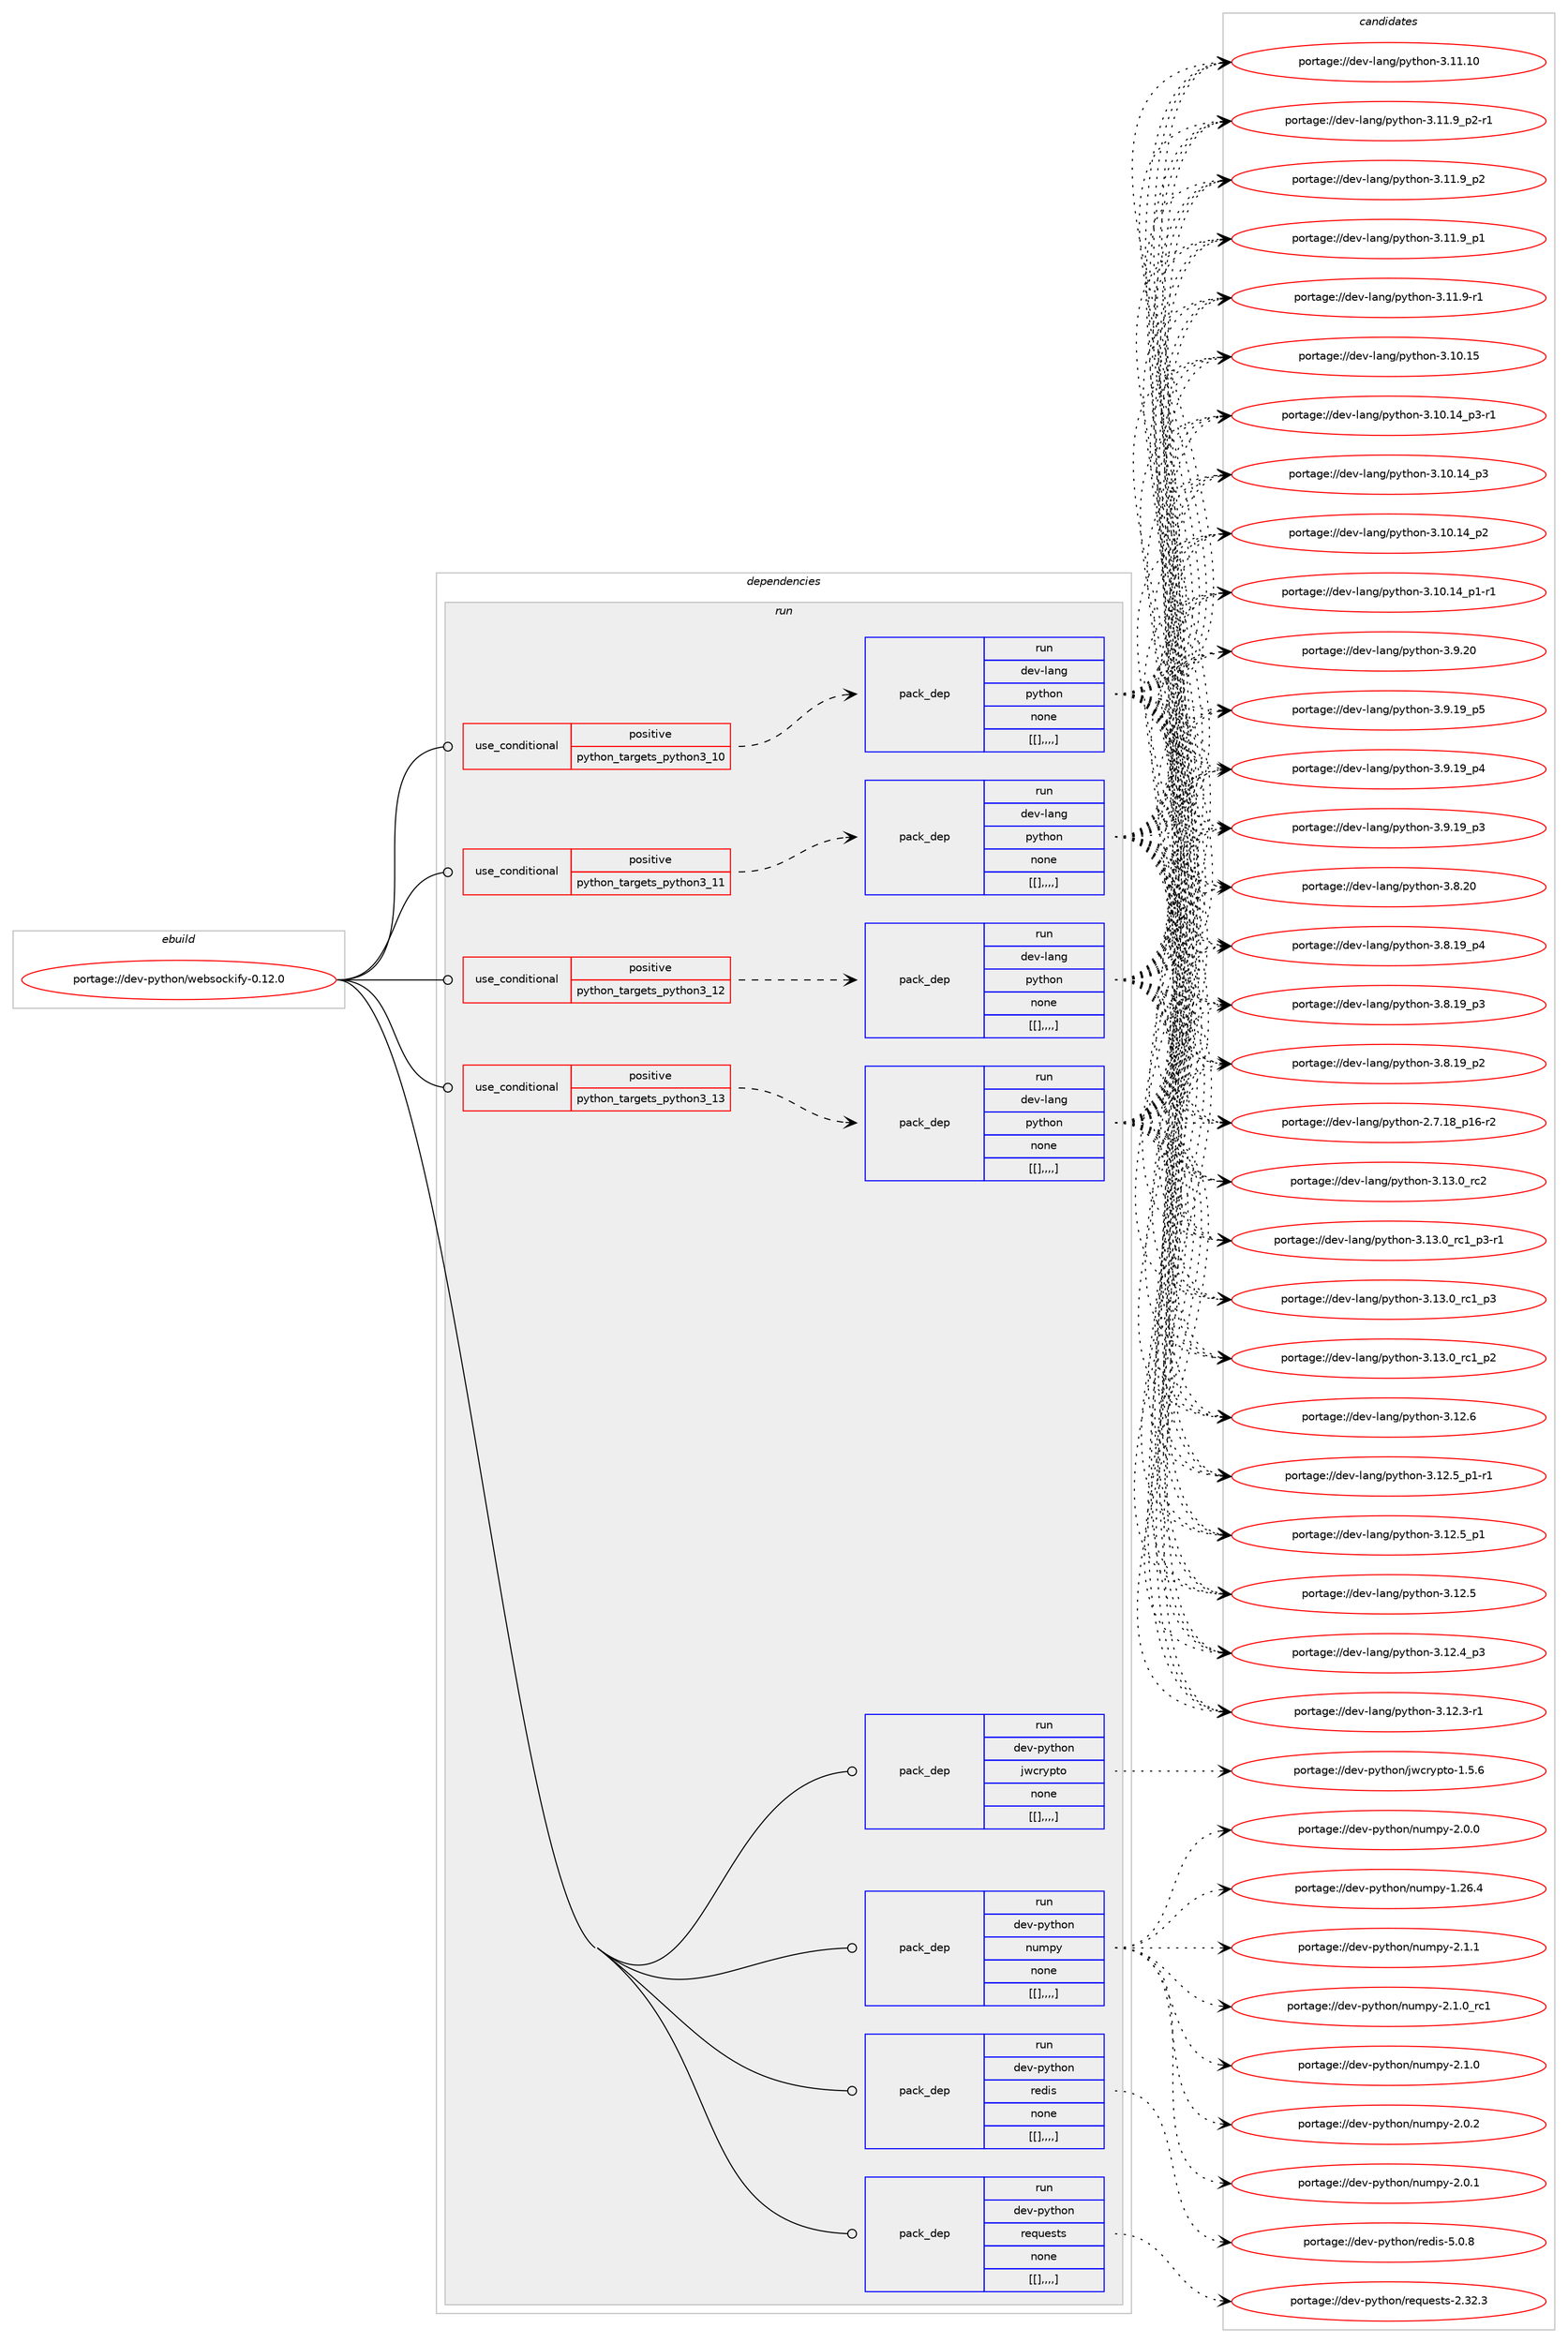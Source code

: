 digraph prolog {

# *************
# Graph options
# *************

newrank=true;
concentrate=true;
compound=true;
graph [rankdir=LR,fontname=Helvetica,fontsize=10,ranksep=1.5];#, ranksep=2.5, nodesep=0.2];
edge  [arrowhead=vee];
node  [fontname=Helvetica,fontsize=10];

# **********
# The ebuild
# **********

subgraph cluster_leftcol {
color=gray;
label=<<i>ebuild</i>>;
id [label="portage://dev-python/websockify-0.12.0", color=red, width=4, href="../dev-python/websockify-0.12.0.svg"];
}

# ****************
# The dependencies
# ****************

subgraph cluster_midcol {
color=gray;
label=<<i>dependencies</i>>;
subgraph cluster_compile {
fillcolor="#eeeeee";
style=filled;
label=<<i>compile</i>>;
}
subgraph cluster_compileandrun {
fillcolor="#eeeeee";
style=filled;
label=<<i>compile and run</i>>;
}
subgraph cluster_run {
fillcolor="#eeeeee";
style=filled;
label=<<i>run</i>>;
subgraph cond42255 {
dependency169687 [label=<<TABLE BORDER="0" CELLBORDER="1" CELLSPACING="0" CELLPADDING="4"><TR><TD ROWSPAN="3" CELLPADDING="10">use_conditional</TD></TR><TR><TD>positive</TD></TR><TR><TD>python_targets_python3_10</TD></TR></TABLE>>, shape=none, color=red];
subgraph pack126166 {
dependency169688 [label=<<TABLE BORDER="0" CELLBORDER="1" CELLSPACING="0" CELLPADDING="4" WIDTH="220"><TR><TD ROWSPAN="6" CELLPADDING="30">pack_dep</TD></TR><TR><TD WIDTH="110">run</TD></TR><TR><TD>dev-lang</TD></TR><TR><TD>python</TD></TR><TR><TD>none</TD></TR><TR><TD>[[],,,,]</TD></TR></TABLE>>, shape=none, color=blue];
}
dependency169687:e -> dependency169688:w [weight=20,style="dashed",arrowhead="vee"];
}
id:e -> dependency169687:w [weight=20,style="solid",arrowhead="odot"];
subgraph cond42256 {
dependency169689 [label=<<TABLE BORDER="0" CELLBORDER="1" CELLSPACING="0" CELLPADDING="4"><TR><TD ROWSPAN="3" CELLPADDING="10">use_conditional</TD></TR><TR><TD>positive</TD></TR><TR><TD>python_targets_python3_11</TD></TR></TABLE>>, shape=none, color=red];
subgraph pack126167 {
dependency169690 [label=<<TABLE BORDER="0" CELLBORDER="1" CELLSPACING="0" CELLPADDING="4" WIDTH="220"><TR><TD ROWSPAN="6" CELLPADDING="30">pack_dep</TD></TR><TR><TD WIDTH="110">run</TD></TR><TR><TD>dev-lang</TD></TR><TR><TD>python</TD></TR><TR><TD>none</TD></TR><TR><TD>[[],,,,]</TD></TR></TABLE>>, shape=none, color=blue];
}
dependency169689:e -> dependency169690:w [weight=20,style="dashed",arrowhead="vee"];
}
id:e -> dependency169689:w [weight=20,style="solid",arrowhead="odot"];
subgraph cond42257 {
dependency169691 [label=<<TABLE BORDER="0" CELLBORDER="1" CELLSPACING="0" CELLPADDING="4"><TR><TD ROWSPAN="3" CELLPADDING="10">use_conditional</TD></TR><TR><TD>positive</TD></TR><TR><TD>python_targets_python3_12</TD></TR></TABLE>>, shape=none, color=red];
subgraph pack126168 {
dependency169692 [label=<<TABLE BORDER="0" CELLBORDER="1" CELLSPACING="0" CELLPADDING="4" WIDTH="220"><TR><TD ROWSPAN="6" CELLPADDING="30">pack_dep</TD></TR><TR><TD WIDTH="110">run</TD></TR><TR><TD>dev-lang</TD></TR><TR><TD>python</TD></TR><TR><TD>none</TD></TR><TR><TD>[[],,,,]</TD></TR></TABLE>>, shape=none, color=blue];
}
dependency169691:e -> dependency169692:w [weight=20,style="dashed",arrowhead="vee"];
}
id:e -> dependency169691:w [weight=20,style="solid",arrowhead="odot"];
subgraph cond42258 {
dependency169693 [label=<<TABLE BORDER="0" CELLBORDER="1" CELLSPACING="0" CELLPADDING="4"><TR><TD ROWSPAN="3" CELLPADDING="10">use_conditional</TD></TR><TR><TD>positive</TD></TR><TR><TD>python_targets_python3_13</TD></TR></TABLE>>, shape=none, color=red];
subgraph pack126169 {
dependency169694 [label=<<TABLE BORDER="0" CELLBORDER="1" CELLSPACING="0" CELLPADDING="4" WIDTH="220"><TR><TD ROWSPAN="6" CELLPADDING="30">pack_dep</TD></TR><TR><TD WIDTH="110">run</TD></TR><TR><TD>dev-lang</TD></TR><TR><TD>python</TD></TR><TR><TD>none</TD></TR><TR><TD>[[],,,,]</TD></TR></TABLE>>, shape=none, color=blue];
}
dependency169693:e -> dependency169694:w [weight=20,style="dashed",arrowhead="vee"];
}
id:e -> dependency169693:w [weight=20,style="solid",arrowhead="odot"];
subgraph pack126170 {
dependency169695 [label=<<TABLE BORDER="0" CELLBORDER="1" CELLSPACING="0" CELLPADDING="4" WIDTH="220"><TR><TD ROWSPAN="6" CELLPADDING="30">pack_dep</TD></TR><TR><TD WIDTH="110">run</TD></TR><TR><TD>dev-python</TD></TR><TR><TD>jwcrypto</TD></TR><TR><TD>none</TD></TR><TR><TD>[[],,,,]</TD></TR></TABLE>>, shape=none, color=blue];
}
id:e -> dependency169695:w [weight=20,style="solid",arrowhead="odot"];
subgraph pack126171 {
dependency169696 [label=<<TABLE BORDER="0" CELLBORDER="1" CELLSPACING="0" CELLPADDING="4" WIDTH="220"><TR><TD ROWSPAN="6" CELLPADDING="30">pack_dep</TD></TR><TR><TD WIDTH="110">run</TD></TR><TR><TD>dev-python</TD></TR><TR><TD>numpy</TD></TR><TR><TD>none</TD></TR><TR><TD>[[],,,,]</TD></TR></TABLE>>, shape=none, color=blue];
}
id:e -> dependency169696:w [weight=20,style="solid",arrowhead="odot"];
subgraph pack126172 {
dependency169697 [label=<<TABLE BORDER="0" CELLBORDER="1" CELLSPACING="0" CELLPADDING="4" WIDTH="220"><TR><TD ROWSPAN="6" CELLPADDING="30">pack_dep</TD></TR><TR><TD WIDTH="110">run</TD></TR><TR><TD>dev-python</TD></TR><TR><TD>redis</TD></TR><TR><TD>none</TD></TR><TR><TD>[[],,,,]</TD></TR></TABLE>>, shape=none, color=blue];
}
id:e -> dependency169697:w [weight=20,style="solid",arrowhead="odot"];
subgraph pack126173 {
dependency169698 [label=<<TABLE BORDER="0" CELLBORDER="1" CELLSPACING="0" CELLPADDING="4" WIDTH="220"><TR><TD ROWSPAN="6" CELLPADDING="30">pack_dep</TD></TR><TR><TD WIDTH="110">run</TD></TR><TR><TD>dev-python</TD></TR><TR><TD>requests</TD></TR><TR><TD>none</TD></TR><TR><TD>[[],,,,]</TD></TR></TABLE>>, shape=none, color=blue];
}
id:e -> dependency169698:w [weight=20,style="solid",arrowhead="odot"];
}
}

# **************
# The candidates
# **************

subgraph cluster_choices {
rank=same;
color=gray;
label=<<i>candidates</i>>;

subgraph choice126166 {
color=black;
nodesep=1;
choice10010111845108971101034711212111610411111045514649514648951149950 [label="portage://dev-lang/python-3.13.0_rc2", color=red, width=4,href="../dev-lang/python-3.13.0_rc2.svg"];
choice1001011184510897110103471121211161041111104551464951464895114994995112514511449 [label="portage://dev-lang/python-3.13.0_rc1_p3-r1", color=red, width=4,href="../dev-lang/python-3.13.0_rc1_p3-r1.svg"];
choice100101118451089711010347112121116104111110455146495146489511499499511251 [label="portage://dev-lang/python-3.13.0_rc1_p3", color=red, width=4,href="../dev-lang/python-3.13.0_rc1_p3.svg"];
choice100101118451089711010347112121116104111110455146495146489511499499511250 [label="portage://dev-lang/python-3.13.0_rc1_p2", color=red, width=4,href="../dev-lang/python-3.13.0_rc1_p2.svg"];
choice10010111845108971101034711212111610411111045514649504654 [label="portage://dev-lang/python-3.12.6", color=red, width=4,href="../dev-lang/python-3.12.6.svg"];
choice1001011184510897110103471121211161041111104551464950465395112494511449 [label="portage://dev-lang/python-3.12.5_p1-r1", color=red, width=4,href="../dev-lang/python-3.12.5_p1-r1.svg"];
choice100101118451089711010347112121116104111110455146495046539511249 [label="portage://dev-lang/python-3.12.5_p1", color=red, width=4,href="../dev-lang/python-3.12.5_p1.svg"];
choice10010111845108971101034711212111610411111045514649504653 [label="portage://dev-lang/python-3.12.5", color=red, width=4,href="../dev-lang/python-3.12.5.svg"];
choice100101118451089711010347112121116104111110455146495046529511251 [label="portage://dev-lang/python-3.12.4_p3", color=red, width=4,href="../dev-lang/python-3.12.4_p3.svg"];
choice100101118451089711010347112121116104111110455146495046514511449 [label="portage://dev-lang/python-3.12.3-r1", color=red, width=4,href="../dev-lang/python-3.12.3-r1.svg"];
choice1001011184510897110103471121211161041111104551464949464948 [label="portage://dev-lang/python-3.11.10", color=red, width=4,href="../dev-lang/python-3.11.10.svg"];
choice1001011184510897110103471121211161041111104551464949465795112504511449 [label="portage://dev-lang/python-3.11.9_p2-r1", color=red, width=4,href="../dev-lang/python-3.11.9_p2-r1.svg"];
choice100101118451089711010347112121116104111110455146494946579511250 [label="portage://dev-lang/python-3.11.9_p2", color=red, width=4,href="../dev-lang/python-3.11.9_p2.svg"];
choice100101118451089711010347112121116104111110455146494946579511249 [label="portage://dev-lang/python-3.11.9_p1", color=red, width=4,href="../dev-lang/python-3.11.9_p1.svg"];
choice100101118451089711010347112121116104111110455146494946574511449 [label="portage://dev-lang/python-3.11.9-r1", color=red, width=4,href="../dev-lang/python-3.11.9-r1.svg"];
choice1001011184510897110103471121211161041111104551464948464953 [label="portage://dev-lang/python-3.10.15", color=red, width=4,href="../dev-lang/python-3.10.15.svg"];
choice100101118451089711010347112121116104111110455146494846495295112514511449 [label="portage://dev-lang/python-3.10.14_p3-r1", color=red, width=4,href="../dev-lang/python-3.10.14_p3-r1.svg"];
choice10010111845108971101034711212111610411111045514649484649529511251 [label="portage://dev-lang/python-3.10.14_p3", color=red, width=4,href="../dev-lang/python-3.10.14_p3.svg"];
choice10010111845108971101034711212111610411111045514649484649529511250 [label="portage://dev-lang/python-3.10.14_p2", color=red, width=4,href="../dev-lang/python-3.10.14_p2.svg"];
choice100101118451089711010347112121116104111110455146494846495295112494511449 [label="portage://dev-lang/python-3.10.14_p1-r1", color=red, width=4,href="../dev-lang/python-3.10.14_p1-r1.svg"];
choice10010111845108971101034711212111610411111045514657465048 [label="portage://dev-lang/python-3.9.20", color=red, width=4,href="../dev-lang/python-3.9.20.svg"];
choice100101118451089711010347112121116104111110455146574649579511253 [label="portage://dev-lang/python-3.9.19_p5", color=red, width=4,href="../dev-lang/python-3.9.19_p5.svg"];
choice100101118451089711010347112121116104111110455146574649579511252 [label="portage://dev-lang/python-3.9.19_p4", color=red, width=4,href="../dev-lang/python-3.9.19_p4.svg"];
choice100101118451089711010347112121116104111110455146574649579511251 [label="portage://dev-lang/python-3.9.19_p3", color=red, width=4,href="../dev-lang/python-3.9.19_p3.svg"];
choice10010111845108971101034711212111610411111045514656465048 [label="portage://dev-lang/python-3.8.20", color=red, width=4,href="../dev-lang/python-3.8.20.svg"];
choice100101118451089711010347112121116104111110455146564649579511252 [label="portage://dev-lang/python-3.8.19_p4", color=red, width=4,href="../dev-lang/python-3.8.19_p4.svg"];
choice100101118451089711010347112121116104111110455146564649579511251 [label="portage://dev-lang/python-3.8.19_p3", color=red, width=4,href="../dev-lang/python-3.8.19_p3.svg"];
choice100101118451089711010347112121116104111110455146564649579511250 [label="portage://dev-lang/python-3.8.19_p2", color=red, width=4,href="../dev-lang/python-3.8.19_p2.svg"];
choice100101118451089711010347112121116104111110455046554649569511249544511450 [label="portage://dev-lang/python-2.7.18_p16-r2", color=red, width=4,href="../dev-lang/python-2.7.18_p16-r2.svg"];
dependency169688:e -> choice10010111845108971101034711212111610411111045514649514648951149950:w [style=dotted,weight="100"];
dependency169688:e -> choice1001011184510897110103471121211161041111104551464951464895114994995112514511449:w [style=dotted,weight="100"];
dependency169688:e -> choice100101118451089711010347112121116104111110455146495146489511499499511251:w [style=dotted,weight="100"];
dependency169688:e -> choice100101118451089711010347112121116104111110455146495146489511499499511250:w [style=dotted,weight="100"];
dependency169688:e -> choice10010111845108971101034711212111610411111045514649504654:w [style=dotted,weight="100"];
dependency169688:e -> choice1001011184510897110103471121211161041111104551464950465395112494511449:w [style=dotted,weight="100"];
dependency169688:e -> choice100101118451089711010347112121116104111110455146495046539511249:w [style=dotted,weight="100"];
dependency169688:e -> choice10010111845108971101034711212111610411111045514649504653:w [style=dotted,weight="100"];
dependency169688:e -> choice100101118451089711010347112121116104111110455146495046529511251:w [style=dotted,weight="100"];
dependency169688:e -> choice100101118451089711010347112121116104111110455146495046514511449:w [style=dotted,weight="100"];
dependency169688:e -> choice1001011184510897110103471121211161041111104551464949464948:w [style=dotted,weight="100"];
dependency169688:e -> choice1001011184510897110103471121211161041111104551464949465795112504511449:w [style=dotted,weight="100"];
dependency169688:e -> choice100101118451089711010347112121116104111110455146494946579511250:w [style=dotted,weight="100"];
dependency169688:e -> choice100101118451089711010347112121116104111110455146494946579511249:w [style=dotted,weight="100"];
dependency169688:e -> choice100101118451089711010347112121116104111110455146494946574511449:w [style=dotted,weight="100"];
dependency169688:e -> choice1001011184510897110103471121211161041111104551464948464953:w [style=dotted,weight="100"];
dependency169688:e -> choice100101118451089711010347112121116104111110455146494846495295112514511449:w [style=dotted,weight="100"];
dependency169688:e -> choice10010111845108971101034711212111610411111045514649484649529511251:w [style=dotted,weight="100"];
dependency169688:e -> choice10010111845108971101034711212111610411111045514649484649529511250:w [style=dotted,weight="100"];
dependency169688:e -> choice100101118451089711010347112121116104111110455146494846495295112494511449:w [style=dotted,weight="100"];
dependency169688:e -> choice10010111845108971101034711212111610411111045514657465048:w [style=dotted,weight="100"];
dependency169688:e -> choice100101118451089711010347112121116104111110455146574649579511253:w [style=dotted,weight="100"];
dependency169688:e -> choice100101118451089711010347112121116104111110455146574649579511252:w [style=dotted,weight="100"];
dependency169688:e -> choice100101118451089711010347112121116104111110455146574649579511251:w [style=dotted,weight="100"];
dependency169688:e -> choice10010111845108971101034711212111610411111045514656465048:w [style=dotted,weight="100"];
dependency169688:e -> choice100101118451089711010347112121116104111110455146564649579511252:w [style=dotted,weight="100"];
dependency169688:e -> choice100101118451089711010347112121116104111110455146564649579511251:w [style=dotted,weight="100"];
dependency169688:e -> choice100101118451089711010347112121116104111110455146564649579511250:w [style=dotted,weight="100"];
dependency169688:e -> choice100101118451089711010347112121116104111110455046554649569511249544511450:w [style=dotted,weight="100"];
}
subgraph choice126167 {
color=black;
nodesep=1;
choice10010111845108971101034711212111610411111045514649514648951149950 [label="portage://dev-lang/python-3.13.0_rc2", color=red, width=4,href="../dev-lang/python-3.13.0_rc2.svg"];
choice1001011184510897110103471121211161041111104551464951464895114994995112514511449 [label="portage://dev-lang/python-3.13.0_rc1_p3-r1", color=red, width=4,href="../dev-lang/python-3.13.0_rc1_p3-r1.svg"];
choice100101118451089711010347112121116104111110455146495146489511499499511251 [label="portage://dev-lang/python-3.13.0_rc1_p3", color=red, width=4,href="../dev-lang/python-3.13.0_rc1_p3.svg"];
choice100101118451089711010347112121116104111110455146495146489511499499511250 [label="portage://dev-lang/python-3.13.0_rc1_p2", color=red, width=4,href="../dev-lang/python-3.13.0_rc1_p2.svg"];
choice10010111845108971101034711212111610411111045514649504654 [label="portage://dev-lang/python-3.12.6", color=red, width=4,href="../dev-lang/python-3.12.6.svg"];
choice1001011184510897110103471121211161041111104551464950465395112494511449 [label="portage://dev-lang/python-3.12.5_p1-r1", color=red, width=4,href="../dev-lang/python-3.12.5_p1-r1.svg"];
choice100101118451089711010347112121116104111110455146495046539511249 [label="portage://dev-lang/python-3.12.5_p1", color=red, width=4,href="../dev-lang/python-3.12.5_p1.svg"];
choice10010111845108971101034711212111610411111045514649504653 [label="portage://dev-lang/python-3.12.5", color=red, width=4,href="../dev-lang/python-3.12.5.svg"];
choice100101118451089711010347112121116104111110455146495046529511251 [label="portage://dev-lang/python-3.12.4_p3", color=red, width=4,href="../dev-lang/python-3.12.4_p3.svg"];
choice100101118451089711010347112121116104111110455146495046514511449 [label="portage://dev-lang/python-3.12.3-r1", color=red, width=4,href="../dev-lang/python-3.12.3-r1.svg"];
choice1001011184510897110103471121211161041111104551464949464948 [label="portage://dev-lang/python-3.11.10", color=red, width=4,href="../dev-lang/python-3.11.10.svg"];
choice1001011184510897110103471121211161041111104551464949465795112504511449 [label="portage://dev-lang/python-3.11.9_p2-r1", color=red, width=4,href="../dev-lang/python-3.11.9_p2-r1.svg"];
choice100101118451089711010347112121116104111110455146494946579511250 [label="portage://dev-lang/python-3.11.9_p2", color=red, width=4,href="../dev-lang/python-3.11.9_p2.svg"];
choice100101118451089711010347112121116104111110455146494946579511249 [label="portage://dev-lang/python-3.11.9_p1", color=red, width=4,href="../dev-lang/python-3.11.9_p1.svg"];
choice100101118451089711010347112121116104111110455146494946574511449 [label="portage://dev-lang/python-3.11.9-r1", color=red, width=4,href="../dev-lang/python-3.11.9-r1.svg"];
choice1001011184510897110103471121211161041111104551464948464953 [label="portage://dev-lang/python-3.10.15", color=red, width=4,href="../dev-lang/python-3.10.15.svg"];
choice100101118451089711010347112121116104111110455146494846495295112514511449 [label="portage://dev-lang/python-3.10.14_p3-r1", color=red, width=4,href="../dev-lang/python-3.10.14_p3-r1.svg"];
choice10010111845108971101034711212111610411111045514649484649529511251 [label="portage://dev-lang/python-3.10.14_p3", color=red, width=4,href="../dev-lang/python-3.10.14_p3.svg"];
choice10010111845108971101034711212111610411111045514649484649529511250 [label="portage://dev-lang/python-3.10.14_p2", color=red, width=4,href="../dev-lang/python-3.10.14_p2.svg"];
choice100101118451089711010347112121116104111110455146494846495295112494511449 [label="portage://dev-lang/python-3.10.14_p1-r1", color=red, width=4,href="../dev-lang/python-3.10.14_p1-r1.svg"];
choice10010111845108971101034711212111610411111045514657465048 [label="portage://dev-lang/python-3.9.20", color=red, width=4,href="../dev-lang/python-3.9.20.svg"];
choice100101118451089711010347112121116104111110455146574649579511253 [label="portage://dev-lang/python-3.9.19_p5", color=red, width=4,href="../dev-lang/python-3.9.19_p5.svg"];
choice100101118451089711010347112121116104111110455146574649579511252 [label="portage://dev-lang/python-3.9.19_p4", color=red, width=4,href="../dev-lang/python-3.9.19_p4.svg"];
choice100101118451089711010347112121116104111110455146574649579511251 [label="portage://dev-lang/python-3.9.19_p3", color=red, width=4,href="../dev-lang/python-3.9.19_p3.svg"];
choice10010111845108971101034711212111610411111045514656465048 [label="portage://dev-lang/python-3.8.20", color=red, width=4,href="../dev-lang/python-3.8.20.svg"];
choice100101118451089711010347112121116104111110455146564649579511252 [label="portage://dev-lang/python-3.8.19_p4", color=red, width=4,href="../dev-lang/python-3.8.19_p4.svg"];
choice100101118451089711010347112121116104111110455146564649579511251 [label="portage://dev-lang/python-3.8.19_p3", color=red, width=4,href="../dev-lang/python-3.8.19_p3.svg"];
choice100101118451089711010347112121116104111110455146564649579511250 [label="portage://dev-lang/python-3.8.19_p2", color=red, width=4,href="../dev-lang/python-3.8.19_p2.svg"];
choice100101118451089711010347112121116104111110455046554649569511249544511450 [label="portage://dev-lang/python-2.7.18_p16-r2", color=red, width=4,href="../dev-lang/python-2.7.18_p16-r2.svg"];
dependency169690:e -> choice10010111845108971101034711212111610411111045514649514648951149950:w [style=dotted,weight="100"];
dependency169690:e -> choice1001011184510897110103471121211161041111104551464951464895114994995112514511449:w [style=dotted,weight="100"];
dependency169690:e -> choice100101118451089711010347112121116104111110455146495146489511499499511251:w [style=dotted,weight="100"];
dependency169690:e -> choice100101118451089711010347112121116104111110455146495146489511499499511250:w [style=dotted,weight="100"];
dependency169690:e -> choice10010111845108971101034711212111610411111045514649504654:w [style=dotted,weight="100"];
dependency169690:e -> choice1001011184510897110103471121211161041111104551464950465395112494511449:w [style=dotted,weight="100"];
dependency169690:e -> choice100101118451089711010347112121116104111110455146495046539511249:w [style=dotted,weight="100"];
dependency169690:e -> choice10010111845108971101034711212111610411111045514649504653:w [style=dotted,weight="100"];
dependency169690:e -> choice100101118451089711010347112121116104111110455146495046529511251:w [style=dotted,weight="100"];
dependency169690:e -> choice100101118451089711010347112121116104111110455146495046514511449:w [style=dotted,weight="100"];
dependency169690:e -> choice1001011184510897110103471121211161041111104551464949464948:w [style=dotted,weight="100"];
dependency169690:e -> choice1001011184510897110103471121211161041111104551464949465795112504511449:w [style=dotted,weight="100"];
dependency169690:e -> choice100101118451089711010347112121116104111110455146494946579511250:w [style=dotted,weight="100"];
dependency169690:e -> choice100101118451089711010347112121116104111110455146494946579511249:w [style=dotted,weight="100"];
dependency169690:e -> choice100101118451089711010347112121116104111110455146494946574511449:w [style=dotted,weight="100"];
dependency169690:e -> choice1001011184510897110103471121211161041111104551464948464953:w [style=dotted,weight="100"];
dependency169690:e -> choice100101118451089711010347112121116104111110455146494846495295112514511449:w [style=dotted,weight="100"];
dependency169690:e -> choice10010111845108971101034711212111610411111045514649484649529511251:w [style=dotted,weight="100"];
dependency169690:e -> choice10010111845108971101034711212111610411111045514649484649529511250:w [style=dotted,weight="100"];
dependency169690:e -> choice100101118451089711010347112121116104111110455146494846495295112494511449:w [style=dotted,weight="100"];
dependency169690:e -> choice10010111845108971101034711212111610411111045514657465048:w [style=dotted,weight="100"];
dependency169690:e -> choice100101118451089711010347112121116104111110455146574649579511253:w [style=dotted,weight="100"];
dependency169690:e -> choice100101118451089711010347112121116104111110455146574649579511252:w [style=dotted,weight="100"];
dependency169690:e -> choice100101118451089711010347112121116104111110455146574649579511251:w [style=dotted,weight="100"];
dependency169690:e -> choice10010111845108971101034711212111610411111045514656465048:w [style=dotted,weight="100"];
dependency169690:e -> choice100101118451089711010347112121116104111110455146564649579511252:w [style=dotted,weight="100"];
dependency169690:e -> choice100101118451089711010347112121116104111110455146564649579511251:w [style=dotted,weight="100"];
dependency169690:e -> choice100101118451089711010347112121116104111110455146564649579511250:w [style=dotted,weight="100"];
dependency169690:e -> choice100101118451089711010347112121116104111110455046554649569511249544511450:w [style=dotted,weight="100"];
}
subgraph choice126168 {
color=black;
nodesep=1;
choice10010111845108971101034711212111610411111045514649514648951149950 [label="portage://dev-lang/python-3.13.0_rc2", color=red, width=4,href="../dev-lang/python-3.13.0_rc2.svg"];
choice1001011184510897110103471121211161041111104551464951464895114994995112514511449 [label="portage://dev-lang/python-3.13.0_rc1_p3-r1", color=red, width=4,href="../dev-lang/python-3.13.0_rc1_p3-r1.svg"];
choice100101118451089711010347112121116104111110455146495146489511499499511251 [label="portage://dev-lang/python-3.13.0_rc1_p3", color=red, width=4,href="../dev-lang/python-3.13.0_rc1_p3.svg"];
choice100101118451089711010347112121116104111110455146495146489511499499511250 [label="portage://dev-lang/python-3.13.0_rc1_p2", color=red, width=4,href="../dev-lang/python-3.13.0_rc1_p2.svg"];
choice10010111845108971101034711212111610411111045514649504654 [label="portage://dev-lang/python-3.12.6", color=red, width=4,href="../dev-lang/python-3.12.6.svg"];
choice1001011184510897110103471121211161041111104551464950465395112494511449 [label="portage://dev-lang/python-3.12.5_p1-r1", color=red, width=4,href="../dev-lang/python-3.12.5_p1-r1.svg"];
choice100101118451089711010347112121116104111110455146495046539511249 [label="portage://dev-lang/python-3.12.5_p1", color=red, width=4,href="../dev-lang/python-3.12.5_p1.svg"];
choice10010111845108971101034711212111610411111045514649504653 [label="portage://dev-lang/python-3.12.5", color=red, width=4,href="../dev-lang/python-3.12.5.svg"];
choice100101118451089711010347112121116104111110455146495046529511251 [label="portage://dev-lang/python-3.12.4_p3", color=red, width=4,href="../dev-lang/python-3.12.4_p3.svg"];
choice100101118451089711010347112121116104111110455146495046514511449 [label="portage://dev-lang/python-3.12.3-r1", color=red, width=4,href="../dev-lang/python-3.12.3-r1.svg"];
choice1001011184510897110103471121211161041111104551464949464948 [label="portage://dev-lang/python-3.11.10", color=red, width=4,href="../dev-lang/python-3.11.10.svg"];
choice1001011184510897110103471121211161041111104551464949465795112504511449 [label="portage://dev-lang/python-3.11.9_p2-r1", color=red, width=4,href="../dev-lang/python-3.11.9_p2-r1.svg"];
choice100101118451089711010347112121116104111110455146494946579511250 [label="portage://dev-lang/python-3.11.9_p2", color=red, width=4,href="../dev-lang/python-3.11.9_p2.svg"];
choice100101118451089711010347112121116104111110455146494946579511249 [label="portage://dev-lang/python-3.11.9_p1", color=red, width=4,href="../dev-lang/python-3.11.9_p1.svg"];
choice100101118451089711010347112121116104111110455146494946574511449 [label="portage://dev-lang/python-3.11.9-r1", color=red, width=4,href="../dev-lang/python-3.11.9-r1.svg"];
choice1001011184510897110103471121211161041111104551464948464953 [label="portage://dev-lang/python-3.10.15", color=red, width=4,href="../dev-lang/python-3.10.15.svg"];
choice100101118451089711010347112121116104111110455146494846495295112514511449 [label="portage://dev-lang/python-3.10.14_p3-r1", color=red, width=4,href="../dev-lang/python-3.10.14_p3-r1.svg"];
choice10010111845108971101034711212111610411111045514649484649529511251 [label="portage://dev-lang/python-3.10.14_p3", color=red, width=4,href="../dev-lang/python-3.10.14_p3.svg"];
choice10010111845108971101034711212111610411111045514649484649529511250 [label="portage://dev-lang/python-3.10.14_p2", color=red, width=4,href="../dev-lang/python-3.10.14_p2.svg"];
choice100101118451089711010347112121116104111110455146494846495295112494511449 [label="portage://dev-lang/python-3.10.14_p1-r1", color=red, width=4,href="../dev-lang/python-3.10.14_p1-r1.svg"];
choice10010111845108971101034711212111610411111045514657465048 [label="portage://dev-lang/python-3.9.20", color=red, width=4,href="../dev-lang/python-3.9.20.svg"];
choice100101118451089711010347112121116104111110455146574649579511253 [label="portage://dev-lang/python-3.9.19_p5", color=red, width=4,href="../dev-lang/python-3.9.19_p5.svg"];
choice100101118451089711010347112121116104111110455146574649579511252 [label="portage://dev-lang/python-3.9.19_p4", color=red, width=4,href="../dev-lang/python-3.9.19_p4.svg"];
choice100101118451089711010347112121116104111110455146574649579511251 [label="portage://dev-lang/python-3.9.19_p3", color=red, width=4,href="../dev-lang/python-3.9.19_p3.svg"];
choice10010111845108971101034711212111610411111045514656465048 [label="portage://dev-lang/python-3.8.20", color=red, width=4,href="../dev-lang/python-3.8.20.svg"];
choice100101118451089711010347112121116104111110455146564649579511252 [label="portage://dev-lang/python-3.8.19_p4", color=red, width=4,href="../dev-lang/python-3.8.19_p4.svg"];
choice100101118451089711010347112121116104111110455146564649579511251 [label="portage://dev-lang/python-3.8.19_p3", color=red, width=4,href="../dev-lang/python-3.8.19_p3.svg"];
choice100101118451089711010347112121116104111110455146564649579511250 [label="portage://dev-lang/python-3.8.19_p2", color=red, width=4,href="../dev-lang/python-3.8.19_p2.svg"];
choice100101118451089711010347112121116104111110455046554649569511249544511450 [label="portage://dev-lang/python-2.7.18_p16-r2", color=red, width=4,href="../dev-lang/python-2.7.18_p16-r2.svg"];
dependency169692:e -> choice10010111845108971101034711212111610411111045514649514648951149950:w [style=dotted,weight="100"];
dependency169692:e -> choice1001011184510897110103471121211161041111104551464951464895114994995112514511449:w [style=dotted,weight="100"];
dependency169692:e -> choice100101118451089711010347112121116104111110455146495146489511499499511251:w [style=dotted,weight="100"];
dependency169692:e -> choice100101118451089711010347112121116104111110455146495146489511499499511250:w [style=dotted,weight="100"];
dependency169692:e -> choice10010111845108971101034711212111610411111045514649504654:w [style=dotted,weight="100"];
dependency169692:e -> choice1001011184510897110103471121211161041111104551464950465395112494511449:w [style=dotted,weight="100"];
dependency169692:e -> choice100101118451089711010347112121116104111110455146495046539511249:w [style=dotted,weight="100"];
dependency169692:e -> choice10010111845108971101034711212111610411111045514649504653:w [style=dotted,weight="100"];
dependency169692:e -> choice100101118451089711010347112121116104111110455146495046529511251:w [style=dotted,weight="100"];
dependency169692:e -> choice100101118451089711010347112121116104111110455146495046514511449:w [style=dotted,weight="100"];
dependency169692:e -> choice1001011184510897110103471121211161041111104551464949464948:w [style=dotted,weight="100"];
dependency169692:e -> choice1001011184510897110103471121211161041111104551464949465795112504511449:w [style=dotted,weight="100"];
dependency169692:e -> choice100101118451089711010347112121116104111110455146494946579511250:w [style=dotted,weight="100"];
dependency169692:e -> choice100101118451089711010347112121116104111110455146494946579511249:w [style=dotted,weight="100"];
dependency169692:e -> choice100101118451089711010347112121116104111110455146494946574511449:w [style=dotted,weight="100"];
dependency169692:e -> choice1001011184510897110103471121211161041111104551464948464953:w [style=dotted,weight="100"];
dependency169692:e -> choice100101118451089711010347112121116104111110455146494846495295112514511449:w [style=dotted,weight="100"];
dependency169692:e -> choice10010111845108971101034711212111610411111045514649484649529511251:w [style=dotted,weight="100"];
dependency169692:e -> choice10010111845108971101034711212111610411111045514649484649529511250:w [style=dotted,weight="100"];
dependency169692:e -> choice100101118451089711010347112121116104111110455146494846495295112494511449:w [style=dotted,weight="100"];
dependency169692:e -> choice10010111845108971101034711212111610411111045514657465048:w [style=dotted,weight="100"];
dependency169692:e -> choice100101118451089711010347112121116104111110455146574649579511253:w [style=dotted,weight="100"];
dependency169692:e -> choice100101118451089711010347112121116104111110455146574649579511252:w [style=dotted,weight="100"];
dependency169692:e -> choice100101118451089711010347112121116104111110455146574649579511251:w [style=dotted,weight="100"];
dependency169692:e -> choice10010111845108971101034711212111610411111045514656465048:w [style=dotted,weight="100"];
dependency169692:e -> choice100101118451089711010347112121116104111110455146564649579511252:w [style=dotted,weight="100"];
dependency169692:e -> choice100101118451089711010347112121116104111110455146564649579511251:w [style=dotted,weight="100"];
dependency169692:e -> choice100101118451089711010347112121116104111110455146564649579511250:w [style=dotted,weight="100"];
dependency169692:e -> choice100101118451089711010347112121116104111110455046554649569511249544511450:w [style=dotted,weight="100"];
}
subgraph choice126169 {
color=black;
nodesep=1;
choice10010111845108971101034711212111610411111045514649514648951149950 [label="portage://dev-lang/python-3.13.0_rc2", color=red, width=4,href="../dev-lang/python-3.13.0_rc2.svg"];
choice1001011184510897110103471121211161041111104551464951464895114994995112514511449 [label="portage://dev-lang/python-3.13.0_rc1_p3-r1", color=red, width=4,href="../dev-lang/python-3.13.0_rc1_p3-r1.svg"];
choice100101118451089711010347112121116104111110455146495146489511499499511251 [label="portage://dev-lang/python-3.13.0_rc1_p3", color=red, width=4,href="../dev-lang/python-3.13.0_rc1_p3.svg"];
choice100101118451089711010347112121116104111110455146495146489511499499511250 [label="portage://dev-lang/python-3.13.0_rc1_p2", color=red, width=4,href="../dev-lang/python-3.13.0_rc1_p2.svg"];
choice10010111845108971101034711212111610411111045514649504654 [label="portage://dev-lang/python-3.12.6", color=red, width=4,href="../dev-lang/python-3.12.6.svg"];
choice1001011184510897110103471121211161041111104551464950465395112494511449 [label="portage://dev-lang/python-3.12.5_p1-r1", color=red, width=4,href="../dev-lang/python-3.12.5_p1-r1.svg"];
choice100101118451089711010347112121116104111110455146495046539511249 [label="portage://dev-lang/python-3.12.5_p1", color=red, width=4,href="../dev-lang/python-3.12.5_p1.svg"];
choice10010111845108971101034711212111610411111045514649504653 [label="portage://dev-lang/python-3.12.5", color=red, width=4,href="../dev-lang/python-3.12.5.svg"];
choice100101118451089711010347112121116104111110455146495046529511251 [label="portage://dev-lang/python-3.12.4_p3", color=red, width=4,href="../dev-lang/python-3.12.4_p3.svg"];
choice100101118451089711010347112121116104111110455146495046514511449 [label="portage://dev-lang/python-3.12.3-r1", color=red, width=4,href="../dev-lang/python-3.12.3-r1.svg"];
choice1001011184510897110103471121211161041111104551464949464948 [label="portage://dev-lang/python-3.11.10", color=red, width=4,href="../dev-lang/python-3.11.10.svg"];
choice1001011184510897110103471121211161041111104551464949465795112504511449 [label="portage://dev-lang/python-3.11.9_p2-r1", color=red, width=4,href="../dev-lang/python-3.11.9_p2-r1.svg"];
choice100101118451089711010347112121116104111110455146494946579511250 [label="portage://dev-lang/python-3.11.9_p2", color=red, width=4,href="../dev-lang/python-3.11.9_p2.svg"];
choice100101118451089711010347112121116104111110455146494946579511249 [label="portage://dev-lang/python-3.11.9_p1", color=red, width=4,href="../dev-lang/python-3.11.9_p1.svg"];
choice100101118451089711010347112121116104111110455146494946574511449 [label="portage://dev-lang/python-3.11.9-r1", color=red, width=4,href="../dev-lang/python-3.11.9-r1.svg"];
choice1001011184510897110103471121211161041111104551464948464953 [label="portage://dev-lang/python-3.10.15", color=red, width=4,href="../dev-lang/python-3.10.15.svg"];
choice100101118451089711010347112121116104111110455146494846495295112514511449 [label="portage://dev-lang/python-3.10.14_p3-r1", color=red, width=4,href="../dev-lang/python-3.10.14_p3-r1.svg"];
choice10010111845108971101034711212111610411111045514649484649529511251 [label="portage://dev-lang/python-3.10.14_p3", color=red, width=4,href="../dev-lang/python-3.10.14_p3.svg"];
choice10010111845108971101034711212111610411111045514649484649529511250 [label="portage://dev-lang/python-3.10.14_p2", color=red, width=4,href="../dev-lang/python-3.10.14_p2.svg"];
choice100101118451089711010347112121116104111110455146494846495295112494511449 [label="portage://dev-lang/python-3.10.14_p1-r1", color=red, width=4,href="../dev-lang/python-3.10.14_p1-r1.svg"];
choice10010111845108971101034711212111610411111045514657465048 [label="portage://dev-lang/python-3.9.20", color=red, width=4,href="../dev-lang/python-3.9.20.svg"];
choice100101118451089711010347112121116104111110455146574649579511253 [label="portage://dev-lang/python-3.9.19_p5", color=red, width=4,href="../dev-lang/python-3.9.19_p5.svg"];
choice100101118451089711010347112121116104111110455146574649579511252 [label="portage://dev-lang/python-3.9.19_p4", color=red, width=4,href="../dev-lang/python-3.9.19_p4.svg"];
choice100101118451089711010347112121116104111110455146574649579511251 [label="portage://dev-lang/python-3.9.19_p3", color=red, width=4,href="../dev-lang/python-3.9.19_p3.svg"];
choice10010111845108971101034711212111610411111045514656465048 [label="portage://dev-lang/python-3.8.20", color=red, width=4,href="../dev-lang/python-3.8.20.svg"];
choice100101118451089711010347112121116104111110455146564649579511252 [label="portage://dev-lang/python-3.8.19_p4", color=red, width=4,href="../dev-lang/python-3.8.19_p4.svg"];
choice100101118451089711010347112121116104111110455146564649579511251 [label="portage://dev-lang/python-3.8.19_p3", color=red, width=4,href="../dev-lang/python-3.8.19_p3.svg"];
choice100101118451089711010347112121116104111110455146564649579511250 [label="portage://dev-lang/python-3.8.19_p2", color=red, width=4,href="../dev-lang/python-3.8.19_p2.svg"];
choice100101118451089711010347112121116104111110455046554649569511249544511450 [label="portage://dev-lang/python-2.7.18_p16-r2", color=red, width=4,href="../dev-lang/python-2.7.18_p16-r2.svg"];
dependency169694:e -> choice10010111845108971101034711212111610411111045514649514648951149950:w [style=dotted,weight="100"];
dependency169694:e -> choice1001011184510897110103471121211161041111104551464951464895114994995112514511449:w [style=dotted,weight="100"];
dependency169694:e -> choice100101118451089711010347112121116104111110455146495146489511499499511251:w [style=dotted,weight="100"];
dependency169694:e -> choice100101118451089711010347112121116104111110455146495146489511499499511250:w [style=dotted,weight="100"];
dependency169694:e -> choice10010111845108971101034711212111610411111045514649504654:w [style=dotted,weight="100"];
dependency169694:e -> choice1001011184510897110103471121211161041111104551464950465395112494511449:w [style=dotted,weight="100"];
dependency169694:e -> choice100101118451089711010347112121116104111110455146495046539511249:w [style=dotted,weight="100"];
dependency169694:e -> choice10010111845108971101034711212111610411111045514649504653:w [style=dotted,weight="100"];
dependency169694:e -> choice100101118451089711010347112121116104111110455146495046529511251:w [style=dotted,weight="100"];
dependency169694:e -> choice100101118451089711010347112121116104111110455146495046514511449:w [style=dotted,weight="100"];
dependency169694:e -> choice1001011184510897110103471121211161041111104551464949464948:w [style=dotted,weight="100"];
dependency169694:e -> choice1001011184510897110103471121211161041111104551464949465795112504511449:w [style=dotted,weight="100"];
dependency169694:e -> choice100101118451089711010347112121116104111110455146494946579511250:w [style=dotted,weight="100"];
dependency169694:e -> choice100101118451089711010347112121116104111110455146494946579511249:w [style=dotted,weight="100"];
dependency169694:e -> choice100101118451089711010347112121116104111110455146494946574511449:w [style=dotted,weight="100"];
dependency169694:e -> choice1001011184510897110103471121211161041111104551464948464953:w [style=dotted,weight="100"];
dependency169694:e -> choice100101118451089711010347112121116104111110455146494846495295112514511449:w [style=dotted,weight="100"];
dependency169694:e -> choice10010111845108971101034711212111610411111045514649484649529511251:w [style=dotted,weight="100"];
dependency169694:e -> choice10010111845108971101034711212111610411111045514649484649529511250:w [style=dotted,weight="100"];
dependency169694:e -> choice100101118451089711010347112121116104111110455146494846495295112494511449:w [style=dotted,weight="100"];
dependency169694:e -> choice10010111845108971101034711212111610411111045514657465048:w [style=dotted,weight="100"];
dependency169694:e -> choice100101118451089711010347112121116104111110455146574649579511253:w [style=dotted,weight="100"];
dependency169694:e -> choice100101118451089711010347112121116104111110455146574649579511252:w [style=dotted,weight="100"];
dependency169694:e -> choice100101118451089711010347112121116104111110455146574649579511251:w [style=dotted,weight="100"];
dependency169694:e -> choice10010111845108971101034711212111610411111045514656465048:w [style=dotted,weight="100"];
dependency169694:e -> choice100101118451089711010347112121116104111110455146564649579511252:w [style=dotted,weight="100"];
dependency169694:e -> choice100101118451089711010347112121116104111110455146564649579511251:w [style=dotted,weight="100"];
dependency169694:e -> choice100101118451089711010347112121116104111110455146564649579511250:w [style=dotted,weight="100"];
dependency169694:e -> choice100101118451089711010347112121116104111110455046554649569511249544511450:w [style=dotted,weight="100"];
}
subgraph choice126170 {
color=black;
nodesep=1;
choice100101118451121211161041111104710611999114121112116111454946534654 [label="portage://dev-python/jwcrypto-1.5.6", color=red, width=4,href="../dev-python/jwcrypto-1.5.6.svg"];
dependency169695:e -> choice100101118451121211161041111104710611999114121112116111454946534654:w [style=dotted,weight="100"];
}
subgraph choice126171 {
color=black;
nodesep=1;
choice1001011184511212111610411111047110117109112121455046494649 [label="portage://dev-python/numpy-2.1.1", color=red, width=4,href="../dev-python/numpy-2.1.1.svg"];
choice1001011184511212111610411111047110117109112121455046494648951149949 [label="portage://dev-python/numpy-2.1.0_rc1", color=red, width=4,href="../dev-python/numpy-2.1.0_rc1.svg"];
choice1001011184511212111610411111047110117109112121455046494648 [label="portage://dev-python/numpy-2.1.0", color=red, width=4,href="../dev-python/numpy-2.1.0.svg"];
choice1001011184511212111610411111047110117109112121455046484650 [label="portage://dev-python/numpy-2.0.2", color=red, width=4,href="../dev-python/numpy-2.0.2.svg"];
choice1001011184511212111610411111047110117109112121455046484649 [label="portage://dev-python/numpy-2.0.1", color=red, width=4,href="../dev-python/numpy-2.0.1.svg"];
choice1001011184511212111610411111047110117109112121455046484648 [label="portage://dev-python/numpy-2.0.0", color=red, width=4,href="../dev-python/numpy-2.0.0.svg"];
choice100101118451121211161041111104711011710911212145494650544652 [label="portage://dev-python/numpy-1.26.4", color=red, width=4,href="../dev-python/numpy-1.26.4.svg"];
dependency169696:e -> choice1001011184511212111610411111047110117109112121455046494649:w [style=dotted,weight="100"];
dependency169696:e -> choice1001011184511212111610411111047110117109112121455046494648951149949:w [style=dotted,weight="100"];
dependency169696:e -> choice1001011184511212111610411111047110117109112121455046494648:w [style=dotted,weight="100"];
dependency169696:e -> choice1001011184511212111610411111047110117109112121455046484650:w [style=dotted,weight="100"];
dependency169696:e -> choice1001011184511212111610411111047110117109112121455046484649:w [style=dotted,weight="100"];
dependency169696:e -> choice1001011184511212111610411111047110117109112121455046484648:w [style=dotted,weight="100"];
dependency169696:e -> choice100101118451121211161041111104711011710911212145494650544652:w [style=dotted,weight="100"];
}
subgraph choice126172 {
color=black;
nodesep=1;
choice1001011184511212111610411111047114101100105115455346484656 [label="portage://dev-python/redis-5.0.8", color=red, width=4,href="../dev-python/redis-5.0.8.svg"];
dependency169697:e -> choice1001011184511212111610411111047114101100105115455346484656:w [style=dotted,weight="100"];
}
subgraph choice126173 {
color=black;
nodesep=1;
choice100101118451121211161041111104711410111311710111511611545504651504651 [label="portage://dev-python/requests-2.32.3", color=red, width=4,href="../dev-python/requests-2.32.3.svg"];
dependency169698:e -> choice100101118451121211161041111104711410111311710111511611545504651504651:w [style=dotted,weight="100"];
}
}

}
